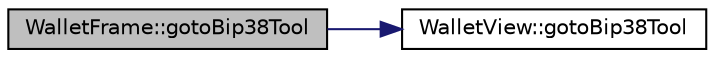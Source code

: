 digraph "WalletFrame::gotoBip38Tool"
{
 // LATEX_PDF_SIZE
  edge [fontname="Helvetica",fontsize="10",labelfontname="Helvetica",labelfontsize="10"];
  node [fontname="Helvetica",fontsize="10",shape=record];
  rankdir="LR";
  Node11 [label="WalletFrame::gotoBip38Tool",height=0.2,width=0.4,color="black", fillcolor="grey75", style="filled", fontcolor="black",tooltip=" "];
  Node11 -> Node12 [color="midnightblue",fontsize="10",style="solid",fontname="Helvetica"];
  Node12 [label="WalletView::gotoBip38Tool",height=0.2,width=0.4,color="black", fillcolor="white", style="filled",URL="$class_wallet_view.html#adeeea711b11aaaaedeba5cb4500fd3d1",tooltip=" "];
}
